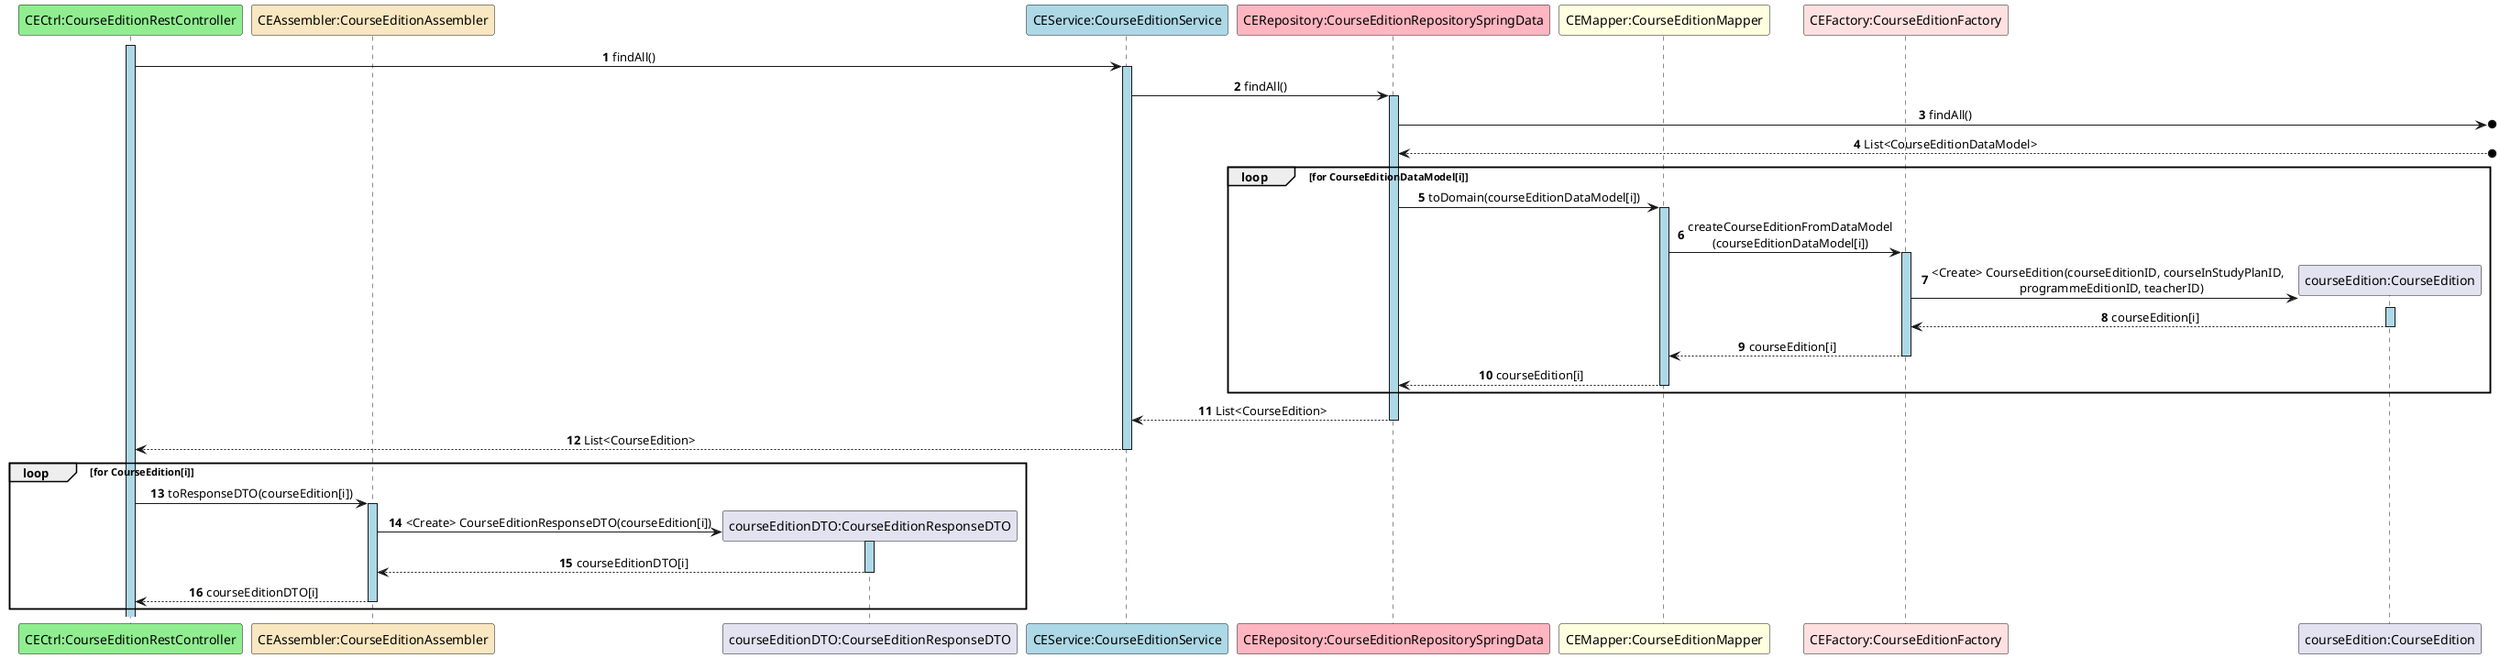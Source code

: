 @startuml

autonumber
skinparam sequenceMessageAlign center
skinparam sequenceLifeLineBackgroundColor #lightblue

participant "CECtrl:CourseEditionRestController" as ceC #lightgreen
participant "CEAssembler:CourseEditionAssembler" as A #strategy
participant "courseEditionDTO:CourseEditionResponseDTO" as DTO
participant "CEService:CourseEditionService" as ceS #lightblue
participant "CERepository:CourseEditionRepositorySpringData" as ceR #lightpink
participant "CEMapper:CourseEditionMapper" as M #lightyellow
participant "CEFactory:CourseEditionFactory" as F #implementation
participant "courseEdition:CourseEdition" as ce

activate ceC
ceC -> ceS ++: findAll()
ceS -> ceR ++: findAll()
ceR ->o] :findAll()
ceR <--o] : List<CourseEditionDataModel>

loop for CourseEditionDataModel[i]
ceR -> M ++: toDomain(courseEditionDataModel[i])
M -> F ++: createCourseEditionFromDataModel\n(courseEditionDataModel[i])
F -> ce**: <Create> CourseEdition(courseEditionID, courseInStudyPlanID, \n programmeEditionID, teacherID)
activate ce
ce --> F --: courseEdition[i]
F --> M --: courseEdition[i]
M --> ceR --: courseEdition[i]
end

ceR --> ceS --: List<CourseEdition>
ceS --> ceC --: List<CourseEdition>

loop for CourseEdition[i]
ceC -> A ++: toResponseDTO(courseEdition[i])
A -> DTO**: <Create> CourseEditionResponseDTO(courseEdition[i])
activate DTO
DTO --> A --: courseEditionDTO[i]
A --> ceC --: courseEditionDTO[i]
end

@enduml